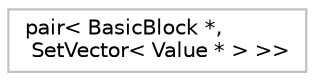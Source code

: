 digraph "Graphical Class Hierarchy"
{
 // LATEX_PDF_SIZE
  bgcolor="transparent";
  edge [fontname="Helvetica",fontsize="10",labelfontname="Helvetica",labelfontsize="10"];
  node [fontname="Helvetica",fontsize="10",shape=record];
  rankdir="LR";
  Node0 [label="pair\< BasicBlock *,\l SetVector\< Value * \> \>\>",height=0.2,width=0.4,color="grey75",tooltip=" "];
}
